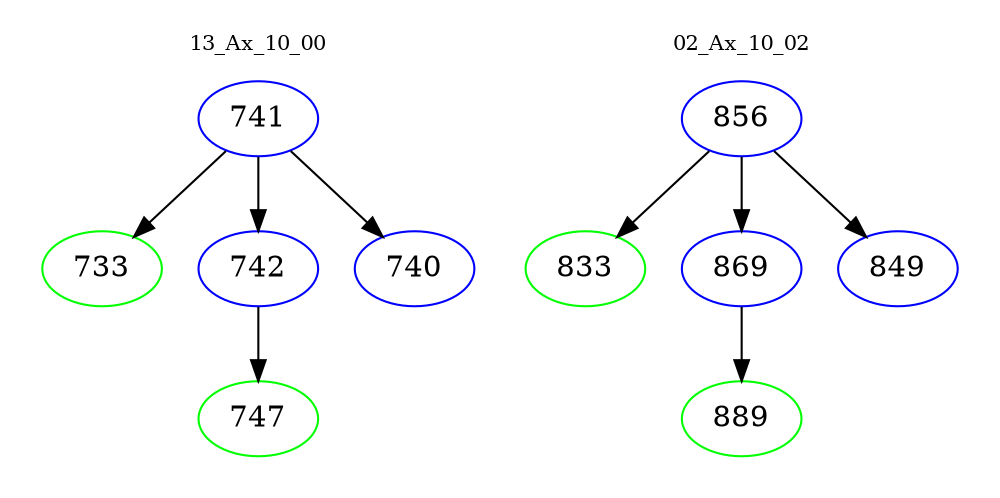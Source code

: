 digraph{
subgraph cluster_0 {
color = white
label = "13_Ax_10_00";
fontsize=10;
T0_741 [label="741", color="blue"]
T0_741 -> T0_733 [color="black"]
T0_733 [label="733", color="green"]
T0_741 -> T0_742 [color="black"]
T0_742 [label="742", color="blue"]
T0_742 -> T0_747 [color="black"]
T0_747 [label="747", color="green"]
T0_741 -> T0_740 [color="black"]
T0_740 [label="740", color="blue"]
}
subgraph cluster_1 {
color = white
label = "02_Ax_10_02";
fontsize=10;
T1_856 [label="856", color="blue"]
T1_856 -> T1_833 [color="black"]
T1_833 [label="833", color="green"]
T1_856 -> T1_869 [color="black"]
T1_869 [label="869", color="blue"]
T1_869 -> T1_889 [color="black"]
T1_889 [label="889", color="green"]
T1_856 -> T1_849 [color="black"]
T1_849 [label="849", color="blue"]
}
}
